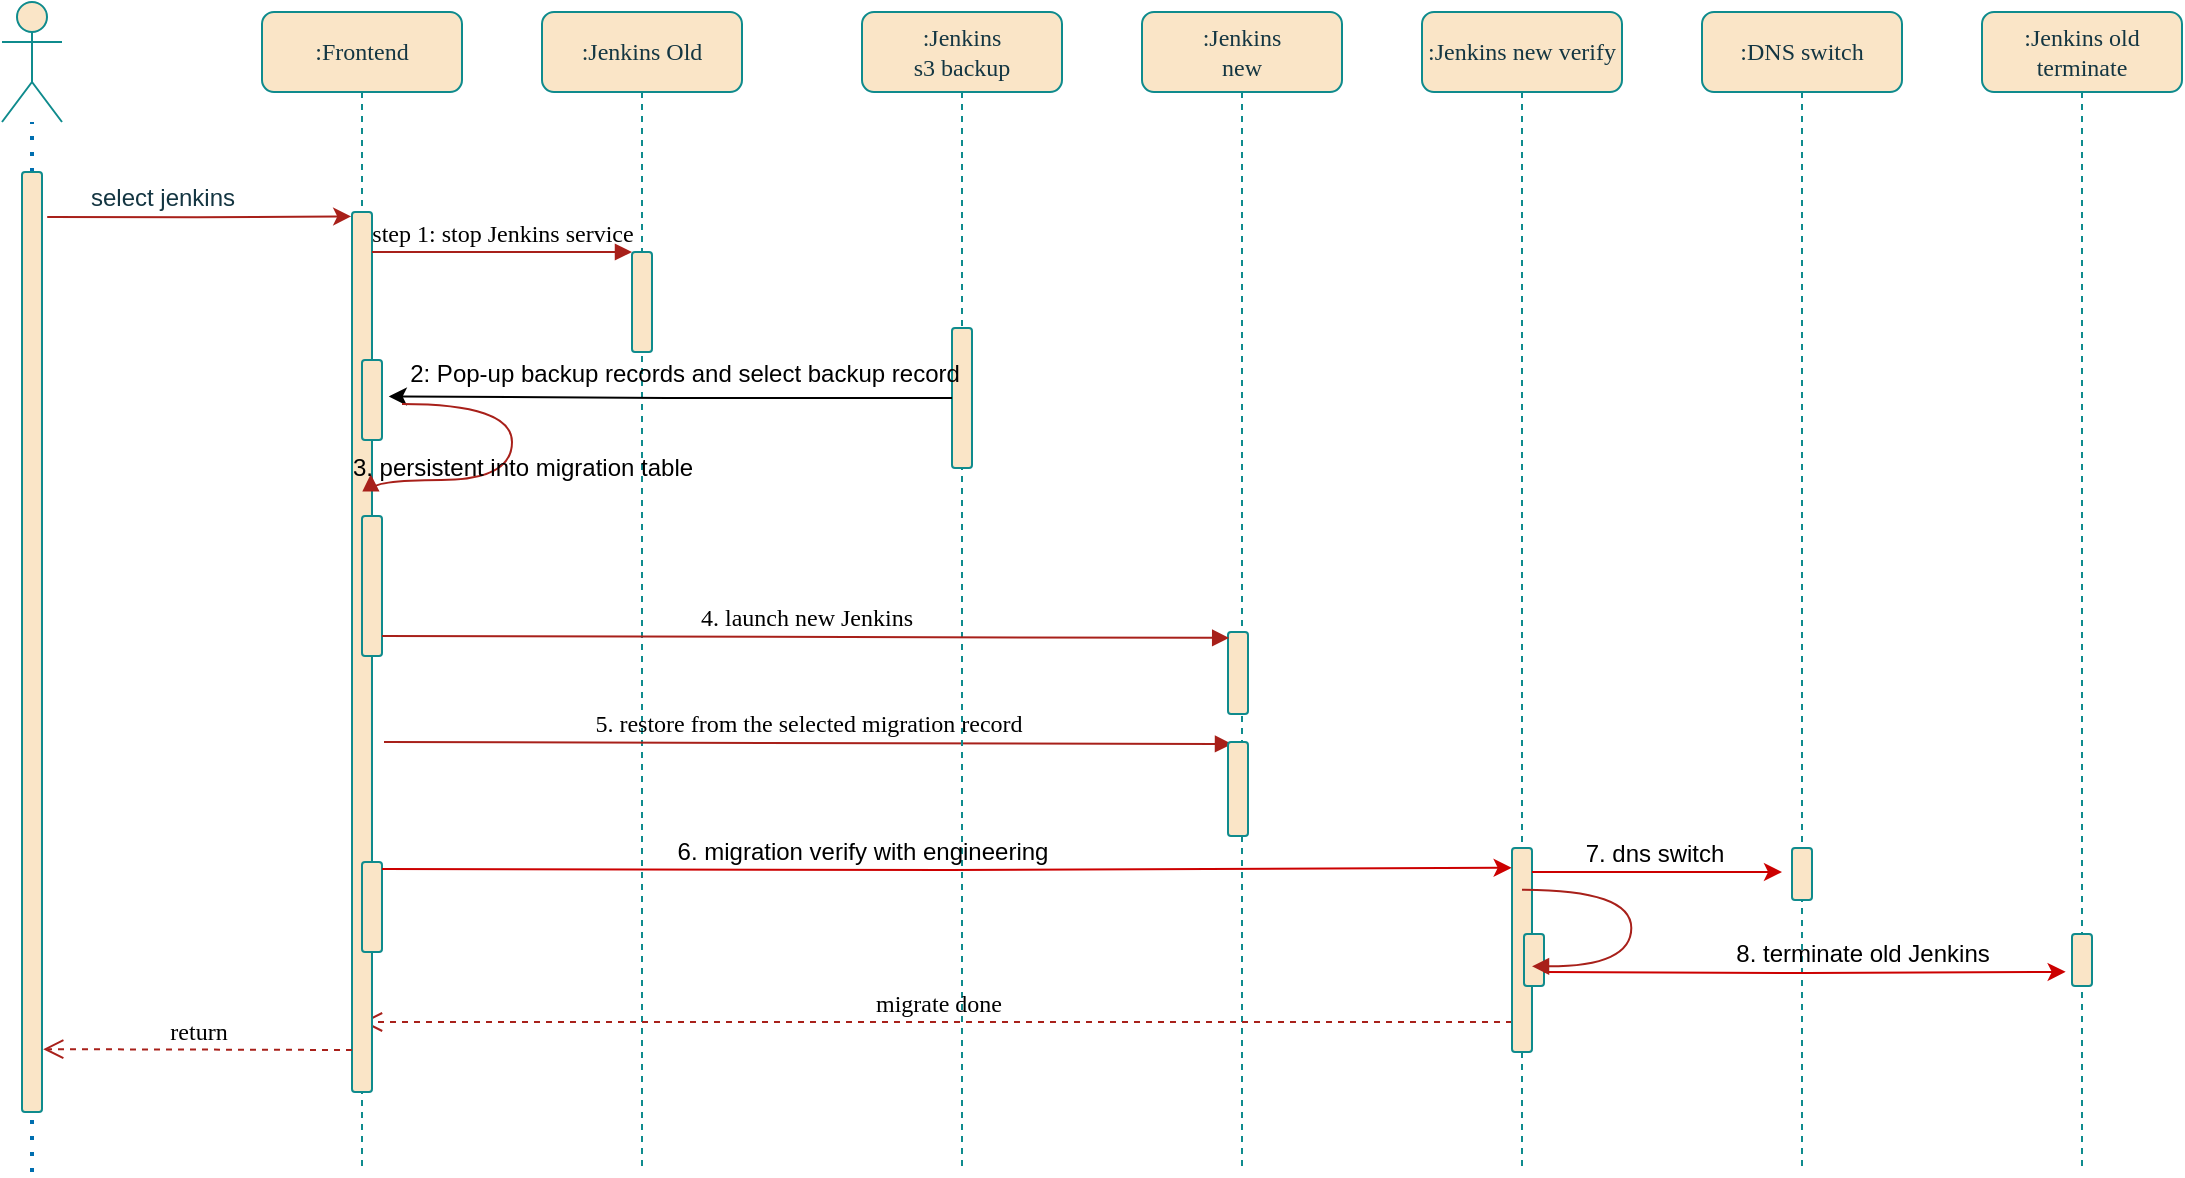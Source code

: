 <mxfile version="21.6.3" type="github">
  <diagram name="Page-1" id="13e1069c-82ec-6db2-03f1-153e76fe0fe0">
    <mxGraphModel dx="3741" dy="1030" grid="1" gridSize="10" guides="1" tooltips="1" connect="1" arrows="1" fold="1" page="1" pageScale="1" pageWidth="1100" pageHeight="850" background="none" math="0" shadow="0">
      <root>
        <mxCell id="0" />
        <mxCell id="1" parent="0" />
        <mxCell id="7baba1c4bc27f4b0-2" value=":Jenkins Old" style="shape=umlLifeline;perimeter=lifelinePerimeter;whiteSpace=wrap;html=1;container=1;collapsible=0;recursiveResize=0;outlineConnect=0;rounded=1;shadow=0;comic=0;labelBackgroundColor=none;strokeWidth=1;fontFamily=Verdana;fontSize=12;align=center;fillColor=#FAE5C7;strokeColor=#0F8B8D;fontColor=#143642;" parent="1" vertex="1">
          <mxGeometry x="-700" y="185" width="100" height="580" as="geometry" />
        </mxCell>
        <mxCell id="7baba1c4bc27f4b0-10" value="" style="html=1;points=[];perimeter=orthogonalPerimeter;rounded=1;shadow=0;comic=0;labelBackgroundColor=none;strokeWidth=1;fontFamily=Verdana;fontSize=12;align=center;fillColor=#FAE5C7;strokeColor=#0F8B8D;fontColor=#143642;" parent="7baba1c4bc27f4b0-2" vertex="1">
          <mxGeometry x="45" y="120" width="10" height="50" as="geometry" />
        </mxCell>
        <mxCell id="6x2Dg8dyeEhJjuA4lggH-8" value="5. restore from the selected migration record" style="html=1;verticalAlign=bottom;endArrow=block;entryX=0.06;entryY=0.072;labelBackgroundColor=none;fontFamily=Verdana;fontSize=12;strokeColor=#A8201A;fontColor=default;entryDx=0;entryDy=0;entryPerimeter=0;" edge="1" parent="7baba1c4bc27f4b0-2">
          <mxGeometry relative="1" as="geometry">
            <mxPoint x="-79" y="365" as="sourcePoint" />
            <mxPoint x="345" y="366" as="targetPoint" />
            <mxPoint as="offset" />
          </mxGeometry>
        </mxCell>
        <mxCell id="7baba1c4bc27f4b0-3" value=":Jenkins &lt;br&gt;s3 backup" style="shape=umlLifeline;perimeter=lifelinePerimeter;whiteSpace=wrap;html=1;container=1;collapsible=0;recursiveResize=0;outlineConnect=0;rounded=1;shadow=0;comic=0;labelBackgroundColor=none;strokeWidth=1;fontFamily=Verdana;fontSize=12;align=center;fillColor=#FAE5C7;strokeColor=#0F8B8D;fontColor=#143642;" parent="1" vertex="1">
          <mxGeometry x="-540" y="185" width="100" height="580" as="geometry" />
        </mxCell>
        <mxCell id="7baba1c4bc27f4b0-13" value="" style="html=1;points=[];perimeter=orthogonalPerimeter;rounded=1;shadow=0;comic=0;labelBackgroundColor=none;strokeWidth=1;fontFamily=Verdana;fontSize=12;align=center;fillColor=#FAE5C7;strokeColor=#0F8B8D;fontColor=#143642;" parent="7baba1c4bc27f4b0-3" vertex="1">
          <mxGeometry x="45" y="158" width="10" height="70" as="geometry" />
        </mxCell>
        <mxCell id="7baba1c4bc27f4b0-4" value=":Jenkins &lt;br&gt;new" style="shape=umlLifeline;perimeter=lifelinePerimeter;whiteSpace=wrap;html=1;container=1;collapsible=0;recursiveResize=0;outlineConnect=0;rounded=1;shadow=0;comic=0;labelBackgroundColor=none;strokeWidth=1;fontFamily=Verdana;fontSize=12;align=center;fillColor=#FAE5C7;strokeColor=#0F8B8D;fontColor=#143642;" parent="1" vertex="1">
          <mxGeometry x="-400" y="185" width="100" height="580" as="geometry" />
        </mxCell>
        <mxCell id="davq9KQGrm66WCmQLP24-13" value="" style="html=1;points=[];perimeter=orthogonalPerimeter;rounded=1;shadow=0;comic=0;labelBackgroundColor=none;strokeWidth=1;fontFamily=Verdana;fontSize=12;align=center;fillColor=#FAE5C7;strokeColor=#0F8B8D;fontColor=#143642;" parent="7baba1c4bc27f4b0-4" vertex="1">
          <mxGeometry x="43" y="310" width="10" height="41" as="geometry" />
        </mxCell>
        <mxCell id="davq9KQGrm66WCmQLP24-19" value="" style="html=1;points=[];perimeter=orthogonalPerimeter;rounded=1;shadow=0;comic=0;labelBackgroundColor=none;strokeWidth=1;fontFamily=Verdana;fontSize=12;align=center;fillColor=#FAE5C7;strokeColor=#0F8B8D;fontColor=#143642;" parent="7baba1c4bc27f4b0-4" vertex="1">
          <mxGeometry x="43" y="365" width="10" height="47" as="geometry" />
        </mxCell>
        <mxCell id="8oz6WlwGEbHMc_Zp1zbU-4" value="migrate done" style="html=1;verticalAlign=bottom;endArrow=open;dashed=1;endSize=8;labelBackgroundColor=none;fontFamily=Verdana;fontSize=12;edgeStyle=elbowEdgeStyle;elbow=vertical;strokeColor=#A8201A;fontColor=default;" parent="7baba1c4bc27f4b0-4" target="7baba1c4bc27f4b0-8" edge="1">
          <mxGeometry relative="1" as="geometry">
            <mxPoint x="-240" y="505" as="targetPoint" />
            <Array as="points">
              <mxPoint x="5" y="505" />
              <mxPoint x="-35" y="561" />
            </Array>
            <mxPoint x="185" y="505" as="sourcePoint" />
          </mxGeometry>
        </mxCell>
        <mxCell id="7baba1c4bc27f4b0-5" value=":Jenkins new verify" style="shape=umlLifeline;perimeter=lifelinePerimeter;whiteSpace=wrap;html=1;container=1;collapsible=0;recursiveResize=0;outlineConnect=0;rounded=1;shadow=0;comic=0;labelBackgroundColor=none;strokeWidth=1;fontFamily=Verdana;fontSize=12;align=center;fillColor=#FAE5C7;strokeColor=#0F8B8D;fontColor=#143642;" parent="1" vertex="1">
          <mxGeometry x="-260" y="185" width="100" height="580" as="geometry" />
        </mxCell>
        <mxCell id="7baba1c4bc27f4b0-19" value="" style="html=1;points=[];perimeter=orthogonalPerimeter;rounded=1;shadow=0;comic=0;labelBackgroundColor=none;strokeWidth=1;fontFamily=Verdana;fontSize=12;align=center;fillColor=#FAE5C7;strokeColor=#0F8B8D;fontColor=#143642;" parent="7baba1c4bc27f4b0-5" vertex="1">
          <mxGeometry x="45" y="418" width="10" height="102" as="geometry" />
        </mxCell>
        <mxCell id="bYO_PEtmY-TjLPmkm5Tr-8" value="" style="html=1;points=[];perimeter=orthogonalPerimeter;rounded=1;shadow=0;comic=0;labelBackgroundColor=none;strokeColor=#0F8B8D;strokeWidth=1;fillColor=#FAE5C7;fontFamily=Verdana;fontSize=12;fontColor=#143642;align=center;" parent="7baba1c4bc27f4b0-5" vertex="1">
          <mxGeometry x="51" y="461" width="10" height="26" as="geometry" />
        </mxCell>
        <mxCell id="7baba1c4bc27f4b0-6" value=":DNS switch" style="shape=umlLifeline;perimeter=lifelinePerimeter;whiteSpace=wrap;html=1;container=1;collapsible=0;recursiveResize=0;outlineConnect=0;rounded=1;shadow=0;comic=0;labelBackgroundColor=none;strokeWidth=1;fontFamily=Verdana;fontSize=12;align=center;fillColor=#FAE5C7;strokeColor=#0F8B8D;fontColor=#143642;" parent="1" vertex="1">
          <mxGeometry x="-120" y="185" width="100" height="580" as="geometry" />
        </mxCell>
        <mxCell id="davq9KQGrm66WCmQLP24-25" value="" style="html=1;points=[];perimeter=orthogonalPerimeter;rounded=1;shadow=0;comic=0;labelBackgroundColor=none;strokeColor=#0F8B8D;strokeWidth=1;fillColor=#FAE5C7;fontFamily=Verdana;fontSize=12;fontColor=#143642;align=center;" parent="7baba1c4bc27f4b0-6" vertex="1">
          <mxGeometry x="45" y="418" width="10" height="26" as="geometry" />
        </mxCell>
        <mxCell id="7baba1c4bc27f4b0-8" value=":Frontend" style="shape=umlLifeline;perimeter=lifelinePerimeter;whiteSpace=wrap;html=1;container=1;collapsible=0;recursiveResize=0;outlineConnect=0;rounded=1;shadow=0;comic=0;labelBackgroundColor=none;strokeWidth=1;fontFamily=Verdana;fontSize=12;align=center;fillColor=#FAE5C7;strokeColor=#0F8B8D;fontColor=#143642;" parent="1" vertex="1">
          <mxGeometry x="-840" y="185" width="100" height="580" as="geometry" />
        </mxCell>
        <mxCell id="7baba1c4bc27f4b0-9" value="" style="html=1;points=[];perimeter=orthogonalPerimeter;rounded=1;shadow=0;comic=0;labelBackgroundColor=none;strokeWidth=1;fontFamily=Verdana;fontSize=12;align=center;fillColor=#FAE5C7;strokeColor=#0F8B8D;fontColor=#143642;" parent="7baba1c4bc27f4b0-8" vertex="1">
          <mxGeometry x="45" y="100" width="10" height="440" as="geometry" />
        </mxCell>
        <mxCell id="davq9KQGrm66WCmQLP24-11" value="" style="html=1;points=[];perimeter=orthogonalPerimeter;rounded=1;shadow=0;comic=0;labelBackgroundColor=none;strokeWidth=1;fontFamily=Verdana;fontSize=12;align=center;fillColor=#FAE5C7;strokeColor=#0F8B8D;fontColor=#143642;" parent="7baba1c4bc27f4b0-8" vertex="1">
          <mxGeometry x="50" y="252" width="10" height="70" as="geometry" />
        </mxCell>
        <mxCell id="davq9KQGrm66WCmQLP24-33" value="return" style="html=1;verticalAlign=bottom;endArrow=open;dashed=1;endSize=8;exitX=-0.24;exitY=0.722;labelBackgroundColor=none;fontFamily=Verdana;fontSize=12;strokeColor=#A8201A;fontColor=default;exitDx=0;exitDy=0;exitPerimeter=0;entryX=1.06;entryY=0.914;entryDx=0;entryDy=0;entryPerimeter=0;" parent="7baba1c4bc27f4b0-8" edge="1">
          <mxGeometry relative="1" as="geometry">
            <mxPoint x="-109.4" y="518.58" as="targetPoint" />
            <mxPoint x="45.0" y="519" as="sourcePoint" />
            <mxPoint as="offset" />
          </mxGeometry>
        </mxCell>
        <mxCell id="davq9KQGrm66WCmQLP24-39" value="" style="shape=image;html=1;verticalAlign=top;verticalLabelPosition=bottom;labelBackgroundColor=#ffffff;imageAspect=0;aspect=fixed;image=https://cdn0.iconfinder.com/data/icons/business-startup-10/50/8-128.png" parent="7baba1c4bc27f4b0-8" vertex="1">
          <mxGeometry x="55" y="62" width="38" height="38" as="geometry" />
        </mxCell>
        <mxCell id="bYO_PEtmY-TjLPmkm5Tr-2" value="" style="html=1;points=[];perimeter=orthogonalPerimeter;rounded=1;shadow=0;comic=0;labelBackgroundColor=none;strokeColor=#0F8B8D;strokeWidth=1;fillColor=#FAE5C7;fontFamily=Verdana;fontSize=12;fontColor=#143642;align=center;" parent="7baba1c4bc27f4b0-8" vertex="1">
          <mxGeometry x="50" y="425" width="10" height="45" as="geometry" />
        </mxCell>
        <mxCell id="6x2Dg8dyeEhJjuA4lggH-3" value="" style="html=1;points=[];perimeter=orthogonalPerimeter;rounded=1;shadow=0;comic=0;labelBackgroundColor=none;strokeWidth=1;fontFamily=Verdana;fontSize=12;align=center;fillColor=#FAE5C7;strokeColor=#0F8B8D;fontColor=#143642;" vertex="1" parent="7baba1c4bc27f4b0-8">
          <mxGeometry x="50" y="174" width="10" height="40" as="geometry" />
        </mxCell>
        <mxCell id="7baba1c4bc27f4b0-11" value="step 1: stop Jenkins service" style="html=1;verticalAlign=bottom;endArrow=block;entryX=0;entryY=0;labelBackgroundColor=none;fontFamily=Verdana;fontSize=12;edgeStyle=elbowEdgeStyle;elbow=vertical;strokeColor=#A8201A;fontColor=default;" parent="1" source="7baba1c4bc27f4b0-9" target="7baba1c4bc27f4b0-10" edge="1">
          <mxGeometry relative="1" as="geometry">
            <mxPoint x="-720" y="295" as="sourcePoint" />
            <mxPoint as="offset" />
          </mxGeometry>
        </mxCell>
        <mxCell id="davq9KQGrm66WCmQLP24-1" value="" style="shape=umlActor;verticalLabelPosition=bottom;verticalAlign=top;html=1;outlineConnect=0;strokeColor=#0F8B8D;fontColor=#143642;fillColor=#FAE5C7;" parent="1" vertex="1">
          <mxGeometry x="-970" y="180" width="30" height="60" as="geometry" />
        </mxCell>
        <mxCell id="davq9KQGrm66WCmQLP24-4" value="" style="endArrow=none;dashed=1;html=1;dashPattern=1 3;strokeWidth=2;rounded=0;strokeColor=#006EAF;fontColor=#143642;fillColor=#1ba1e2;" parent="1" source="davq9KQGrm66WCmQLP24-5" target="davq9KQGrm66WCmQLP24-1" edge="1">
          <mxGeometry width="50" height="50" relative="1" as="geometry">
            <mxPoint x="-955" y="765" as="sourcePoint" />
            <mxPoint x="-950" y="355" as="targetPoint" />
          </mxGeometry>
        </mxCell>
        <mxCell id="davq9KQGrm66WCmQLP24-6" value="" style="endArrow=none;dashed=1;html=1;dashPattern=1 3;strokeWidth=2;rounded=0;strokeColor=#006EAF;fontColor=#143642;fillColor=#1ba1e2;" parent="1" target="davq9KQGrm66WCmQLP24-5" edge="1">
          <mxGeometry width="50" height="50" relative="1" as="geometry">
            <mxPoint x="-955" y="765" as="sourcePoint" />
            <mxPoint x="-955" y="235" as="targetPoint" />
          </mxGeometry>
        </mxCell>
        <mxCell id="davq9KQGrm66WCmQLP24-8" style="edgeStyle=orthogonalEdgeStyle;rounded=0;orthogonalLoop=1;jettySize=auto;html=1;strokeColor=#A8201A;fontColor=#143642;fillColor=#FAE5C7;exitX=1.26;exitY=0.048;exitDx=0;exitDy=0;exitPerimeter=0;entryX=-0.04;entryY=0.005;entryDx=0;entryDy=0;entryPerimeter=0;" parent="1" source="davq9KQGrm66WCmQLP24-5" target="7baba1c4bc27f4b0-9" edge="1">
          <mxGeometry relative="1" as="geometry">
            <mxPoint x="-850" y="375" as="targetPoint" />
          </mxGeometry>
        </mxCell>
        <mxCell id="davq9KQGrm66WCmQLP24-5" value="" style="html=1;points=[];perimeter=orthogonalPerimeter;rounded=1;shadow=0;comic=0;labelBackgroundColor=none;strokeWidth=1;fontFamily=Verdana;fontSize=12;align=center;fillColor=#FAE5C7;strokeColor=#0F8B8D;fontColor=#143642;" parent="1" vertex="1">
          <mxGeometry x="-960" y="265" width="10" height="470" as="geometry" />
        </mxCell>
        <mxCell id="davq9KQGrm66WCmQLP24-9" value="select jenkins" style="text;html=1;align=center;verticalAlign=middle;resizable=0;points=[];autosize=1;strokeColor=none;fillColor=none;fontColor=#143642;" parent="1" vertex="1">
          <mxGeometry x="-940" y="263" width="100" height="30" as="geometry" />
        </mxCell>
        <mxCell id="davq9KQGrm66WCmQLP24-14" value="4. launch new Jenkins" style="html=1;verticalAlign=bottom;endArrow=block;entryX=0.06;entryY=0.072;labelBackgroundColor=none;fontFamily=Verdana;fontSize=12;strokeColor=#A8201A;fontColor=default;entryDx=0;entryDy=0;entryPerimeter=0;" parent="1" target="davq9KQGrm66WCmQLP24-13" edge="1">
          <mxGeometry x="0.001" relative="1" as="geometry">
            <mxPoint x="-780" y="497" as="sourcePoint" />
            <mxPoint x="-350" y="485" as="targetPoint" />
            <mxPoint as="offset" />
          </mxGeometry>
        </mxCell>
        <mxCell id="bYO_PEtmY-TjLPmkm5Tr-3" style="edgeStyle=orthogonalEdgeStyle;rounded=0;orthogonalLoop=1;jettySize=auto;html=1;entryX=-0.017;entryY=0.505;entryDx=0;entryDy=0;entryPerimeter=0;strokeColor=#CC0000;" parent="1" edge="1">
          <mxGeometry relative="1" as="geometry">
            <mxPoint x="-780" y="613.5" as="sourcePoint" />
            <mxPoint x="-215.17" y="612.875" as="targetPoint" />
          </mxGeometry>
        </mxCell>
        <mxCell id="bYO_PEtmY-TjLPmkm5Tr-4" value="6. migration verify with engineering" style="text;html=1;align=center;verticalAlign=middle;resizable=0;points=[];autosize=1;strokeColor=none;fillColor=none;" parent="1" vertex="1">
          <mxGeometry x="-645" y="590" width="210" height="30" as="geometry" />
        </mxCell>
        <mxCell id="bYO_PEtmY-TjLPmkm5Tr-5" style="edgeStyle=orthogonalEdgeStyle;rounded=0;orthogonalLoop=1;jettySize=auto;html=1;strokeColor=#CC0000;" parent="1" edge="1">
          <mxGeometry relative="1" as="geometry">
            <mxPoint x="-80" y="615" as="targetPoint" />
            <Array as="points">
              <mxPoint x="-100" y="615" />
              <mxPoint x="-100" y="615" />
            </Array>
            <mxPoint x="-205" y="615" as="sourcePoint" />
          </mxGeometry>
        </mxCell>
        <mxCell id="bYO_PEtmY-TjLPmkm5Tr-6" value=":Jenkins old terminate" style="shape=umlLifeline;perimeter=lifelinePerimeter;whiteSpace=wrap;html=1;container=1;collapsible=0;recursiveResize=0;outlineConnect=0;rounded=1;shadow=0;comic=0;labelBackgroundColor=none;strokeWidth=1;fontFamily=Verdana;fontSize=12;align=center;fillColor=#FAE5C7;strokeColor=#0F8B8D;fontColor=#143642;" parent="1" vertex="1">
          <mxGeometry x="20" y="185" width="100" height="580" as="geometry" />
        </mxCell>
        <mxCell id="bYO_PEtmY-TjLPmkm5Tr-7" value="" style="html=1;points=[];perimeter=orthogonalPerimeter;rounded=1;shadow=0;comic=0;labelBackgroundColor=none;strokeColor=#0F8B8D;strokeWidth=1;fillColor=#FAE5C7;fontFamily=Verdana;fontSize=12;fontColor=#143642;align=center;" parent="bYO_PEtmY-TjLPmkm5Tr-6" vertex="1">
          <mxGeometry x="45" y="461" width="10" height="26" as="geometry" />
        </mxCell>
        <mxCell id="bYO_PEtmY-TjLPmkm5Tr-9" style="edgeStyle=orthogonalEdgeStyle;rounded=0;orthogonalLoop=1;jettySize=auto;html=1;entryX=-0.317;entryY=0.497;entryDx=0;entryDy=0;entryPerimeter=0;strokeColor=#CC0000;" parent="1" edge="1">
          <mxGeometry relative="1" as="geometry">
            <mxPoint x="-199" y="665" as="sourcePoint" />
            <mxPoint x="61.83" y="664.922" as="targetPoint" />
          </mxGeometry>
        </mxCell>
        <mxCell id="bYO_PEtmY-TjLPmkm5Tr-10" value="8. terminate old Jenkins" style="text;html=1;align=center;verticalAlign=middle;resizable=0;points=[];autosize=1;strokeColor=none;fillColor=none;" parent="1" vertex="1">
          <mxGeometry x="-115" y="641" width="150" height="30" as="geometry" />
        </mxCell>
        <mxCell id="bYO_PEtmY-TjLPmkm5Tr-12" value="7. dns switch" style="text;html=1;align=center;verticalAlign=middle;resizable=0;points=[];autosize=1;strokeColor=none;fillColor=none;" parent="1" vertex="1">
          <mxGeometry x="-189" y="591" width="90" height="30" as="geometry" />
        </mxCell>
        <mxCell id="bYO_PEtmY-TjLPmkm5Tr-13" value="" style="html=1;verticalAlign=bottom;endArrow=block;labelBackgroundColor=none;fontFamily=Verdana;fontSize=12;elbow=vertical;edgeStyle=orthogonalEdgeStyle;curved=1;entryX=1;entryY=0.286;entryPerimeter=0;exitX=1.038;exitY=0.345;exitPerimeter=0;strokeColor=#A8201A;fontColor=default;" parent="1" edge="1">
          <mxGeometry x="-0.234" y="21" relative="1" as="geometry">
            <mxPoint x="-209.997" y="623.83" as="sourcePoint" />
            <mxPoint x="-204.997" y="662.163" as="targetPoint" />
            <Array as="points">
              <mxPoint x="-155.33" y="623.83" />
              <mxPoint x="-155.33" y="661.83" />
            </Array>
            <mxPoint x="-6" y="-14" as="offset" />
          </mxGeometry>
        </mxCell>
        <mxCell id="6x2Dg8dyeEhJjuA4lggH-4" style="edgeStyle=orthogonalEdgeStyle;rounded=0;orthogonalLoop=1;jettySize=auto;html=1;entryX=1.337;entryY=0.455;entryDx=0;entryDy=0;entryPerimeter=0;" edge="1" parent="1" source="7baba1c4bc27f4b0-13" target="6x2Dg8dyeEhJjuA4lggH-3">
          <mxGeometry relative="1" as="geometry" />
        </mxCell>
        <mxCell id="6x2Dg8dyeEhJjuA4lggH-5" value="2: Pop-up backup records and select backup record" style="text;html=1;align=center;verticalAlign=middle;resizable=0;points=[];autosize=1;strokeColor=none;fillColor=none;" vertex="1" parent="1">
          <mxGeometry x="-779" y="351" width="300" height="30" as="geometry" />
        </mxCell>
        <mxCell id="6x2Dg8dyeEhJjuA4lggH-6" value="" style="html=1;verticalAlign=bottom;endArrow=block;labelBackgroundColor=none;fontFamily=Verdana;fontSize=12;elbow=vertical;edgeStyle=orthogonalEdgeStyle;curved=1;entryX=0.937;entryY=0.298;entryPerimeter=0;exitX=1.038;exitY=0.345;exitPerimeter=0;strokeColor=#A8201A;fontColor=default;entryDx=0;entryDy=0;" edge="1" parent="1" target="7baba1c4bc27f4b0-9">
          <mxGeometry x="-0.234" y="21" relative="1" as="geometry">
            <mxPoint x="-769.997" y="381.03" as="sourcePoint" />
            <mxPoint x="-764.997" y="419.363" as="targetPoint" />
            <Array as="points">
              <mxPoint x="-715" y="381" />
              <mxPoint x="-715" y="419" />
              <mxPoint x="-786" y="419" />
            </Array>
            <mxPoint x="-6" y="-14" as="offset" />
          </mxGeometry>
        </mxCell>
        <mxCell id="6x2Dg8dyeEhJjuA4lggH-7" value="3. persistent into migration table" style="text;html=1;align=center;verticalAlign=middle;resizable=0;points=[];autosize=1;strokeColor=none;fillColor=none;" vertex="1" parent="1">
          <mxGeometry x="-805" y="398" width="190" height="30" as="geometry" />
        </mxCell>
      </root>
    </mxGraphModel>
  </diagram>
</mxfile>
